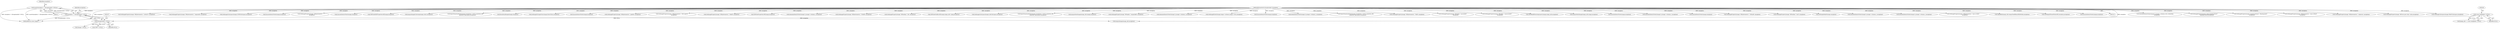 digraph "0_ImageMagick_6e48aa92ff4e6e95424300ecd52a9ea453c19c60@API" {
"1000183" [label="(Call,assert(exception != (ExceptionInfo *) NULL))"];
"1000184" [label="(Call,exception != (ExceptionInfo *) NULL)"];
"1000118" [label="(MethodParameterIn,ExceptionInfo *exception)"];
"1000186" [label="(Call,(ExceptionInfo *) NULL)"];
"1000159" [label="(Call,(const ImageInfo *) NULL)"];
"1002837" [label="(Call,QueueAuthenticPixels(image,0,y,image->columns,rows_remaining,\n            exception))"];
"1000161" [label="(Identifier,NULL)"];
"1001092" [label="(Call,SetImageProperty(image,\"jpeg:sampling-factor\",\n                 sampling_factor,exception))"];
"1000452" [label="(Call,SetImageProperty(image,\"quantum:format\",\"floating-point\",\n        exception))"];
"1000464" [label="(Call,SetImageProperty(image,\"tiff:photometric\",\"min-is-black\",\n          exception))"];
"1000564" [label="(Call,SetImageProperty(image,\"tiff:photometric\",\"unknown\",exception))"];
"1000192" [label="(Identifier,exception)"];
"1001621" [label="(Call,SetImageProperty(image,\"tiff:rows-per-strip\",value,exception))"];
"1000719" [label="(Call,SetImageColorspace(image,GRAYColorspace,exception))"];
"1000524" [label="(Call,SetImageProperty(image,\"tiff:photometric\",\"LOGLUV\",exception))"];
"1000544" [label="(Call,SetImageProperty(image,\"tiff:photometric\",\"separated\",exception))"];
"1000727" [label="(Call,SetImageColorspace(image,CMYKColorspace,exception))"];
"1000186" [label="(Call,(ExceptionInfo *) NULL)"];
"1000118" [label="(MethodParameterIn,ExceptionInfo *exception)"];
"1000184" [label="(Call,exception != (ExceptionInfo *) NULL)"];
"1001925" [label="(Call,SyncAuthenticPixels(image,exception))"];
"1000623" [label="(Call,GetImageProperty(image,\"tiff:photometric\",\n          exception))"];
"1002126" [label="(Call,SyncAuthenticPixels(image,exception))"];
"1000760" [label="(Call,TIFFGetEXIFProperties(tiff,image,exception))"];
"1001176" [label="(Call,AcquireImageColormap(image,colors,exception))"];
"1002115" [label="(Call,ImportQuantumPixels(image,(CacheView *) NULL,quantum_info,\n            quantum_type,pixels,exception))"];
"1003345" [label="(Call,DecodeLabImage(image,exception))"];
"1002746" [label="(Call,SetImageStorageClass(image,DirectClass,exception))"];
"1002685" [label="(Call,SyncAuthenticPixels(image,exception))"];
"1000484" [label="(Call,SetImageProperty(image,\"tiff:photometric\",\"palette\",exception))"];
"1000119" [label="(Block,)"];
"1000514" [label="(Call,SetImageProperty(image,\"tiff:photometric\",\"CIE Log2(L)\",\n          exception))"];
"1000534" [label="(Call,SetImageProperty(image,\"tiff:photometric\",\"MASK\",exception))"];
"1000746" [label="(Call,TIFFGetProperties(tiff,image,exception))"];
"1000159" [label="(Call,(const ImageInfo *) NULL)"];
"1002379" [label="(Call,QueueAuthenticPixels(image,0,y,image->columns,1,exception))"];
"1000217" [label="(Call,(Image *) NULL)"];
"1000157" [label="(Call,image_info != (const ImageInfo *) NULL)"];
"1000183" [label="(Call,assert(exception != (ExceptionInfo *) NULL))"];
"1000197" [label="(Call,AcquireImage(image_info,exception))"];
"1000554" [label="(Call,SetImageProperty(image,\"tiff:photometric\",\"YCBCR\",exception))"];
"1000687" [label="(Call,SetImageProperty(image,\"tiff:endian\",\"lsb\",exception))"];
"1000739" [label="(Call,TIFFGetProfiles(tiff,image,image_info->ping,exception))"];
"1000735" [label="(Call,SetImageColorspace(image,LabColorspace,exception))"];
"1002293" [label="(Call,ImportQuantumPixels(image,(CacheView *) NULL,quantum_info,\n              quantum_type,pixels,exception))"];
"1003410" [label="(Call,AcquireNextImage(image_info,image,exception))"];
"1001524" [label="(Call,SetImageProperty(image,\"tiff:alpha\",\"unspecified\",exception))"];
"1002560" [label="(Call,QueueAuthenticPixels(image,0,y,image->columns,1,exception))"];
"1001407" [label="(Call,SetImageExtent(image,image->columns,image->rows,exception))"];
"1002500" [label="(Call,SyncAuthenticPixels(image,exception))"];
"1002207" [label="(Call,GetAuthenticPixels(image,0,y,image->columns,1,exception))"];
"1001914" [label="(Call,ImportQuantumPixels(image,(CacheView *) NULL,quantum_info,\n            quantum_type,pixels,exception))"];
"1000494" [label="(Call,SetImageProperty(image,\"tiff:photometric\",\"RGB\",exception))"];
"1000245" [label="(Call,(TIFF *) NULL)"];
"1001575" [label="(Call,SetImageProperty(image,\"tiff:alpha\",\"associated\",\n                  exception))"];
"1001589" [label="(Call,SetImageProperty(image,\"tiff:alpha\",\"unassociated\",\n                  exception))"];
"1003457" [label="(Call,TIFFReadPhotoshopLayers(image,image_info,exception))"];
"1000312" [label="(Call,AcquireNextImage(image_info,image,exception))"];
"1002304" [label="(Call,SyncAuthenticPixels(image,exception))"];
"1001896" [label="(Call,QueueAuthenticPixels(image,0,y,image->columns,1,exception))"];
"1003059" [label="(Call,SyncAuthenticPixels(image,exception))"];
"1000504" [label="(Call,SetImageProperty(image,\"tiff:photometric\",\"CIELAB\",exception))"];
"1000701" [label="(Call,SetImageProperty(image,\"tiff:endian\",\"msb\",exception))"];
"1001373" [label="(Call,GetImageDepth(image,exception))"];
"1003487" [label="(MethodReturn,static Image *)"];
"1002097" [label="(Call,QueueAuthenticPixels(image,0,y,image->columns,1,exception))"];
"1003202" [label="(Call,QueueAuthenticPixels(image,0,y,image->columns,1,exception))"];
"1000474" [label="(Call,SetImageProperty(image,\"tiff:photometric\",\"min-is-white\",\n          exception))"];
"1000188" [label="(Identifier,NULL)"];
"1000202" [label="(Call,OpenBlob(image_info,image,ReadBinaryBlobMode,exception))"];
"1000222" [label="(Call,SetMagickThreadValue(tiff_exception,exception))"];
"1000185" [label="(Identifier,exception)"];
"1003292" [label="(Call,SyncAuthenticPixels(image,exception))"];
"1000183" -> "1000119"  [label="AST: "];
"1000183" -> "1000184"  [label="CFG: "];
"1000184" -> "1000183"  [label="AST: "];
"1000192" -> "1000183"  [label="CFG: "];
"1000183" -> "1003487"  [label="DDG: exception != (ExceptionInfo *) NULL"];
"1000183" -> "1003487"  [label="DDG: assert(exception != (ExceptionInfo *) NULL)"];
"1000184" -> "1000183"  [label="DDG: exception"];
"1000184" -> "1000183"  [label="DDG: (ExceptionInfo *) NULL"];
"1000184" -> "1000186"  [label="CFG: "];
"1000185" -> "1000184"  [label="AST: "];
"1000186" -> "1000184"  [label="AST: "];
"1000184" -> "1003487"  [label="DDG: (ExceptionInfo *) NULL"];
"1000118" -> "1000184"  [label="DDG: exception"];
"1000186" -> "1000184"  [label="DDG: NULL"];
"1000184" -> "1000197"  [label="DDG: exception"];
"1000118" -> "1000116"  [label="AST: "];
"1000118" -> "1003487"  [label="DDG: exception"];
"1000118" -> "1000197"  [label="DDG: exception"];
"1000118" -> "1000202"  [label="DDG: exception"];
"1000118" -> "1000222"  [label="DDG: exception"];
"1000118" -> "1000312"  [label="DDG: exception"];
"1000118" -> "1000452"  [label="DDG: exception"];
"1000118" -> "1000464"  [label="DDG: exception"];
"1000118" -> "1000474"  [label="DDG: exception"];
"1000118" -> "1000484"  [label="DDG: exception"];
"1000118" -> "1000494"  [label="DDG: exception"];
"1000118" -> "1000504"  [label="DDG: exception"];
"1000118" -> "1000514"  [label="DDG: exception"];
"1000118" -> "1000524"  [label="DDG: exception"];
"1000118" -> "1000534"  [label="DDG: exception"];
"1000118" -> "1000544"  [label="DDG: exception"];
"1000118" -> "1000554"  [label="DDG: exception"];
"1000118" -> "1000564"  [label="DDG: exception"];
"1000118" -> "1000623"  [label="DDG: exception"];
"1000118" -> "1000687"  [label="DDG: exception"];
"1000118" -> "1000701"  [label="DDG: exception"];
"1000118" -> "1000719"  [label="DDG: exception"];
"1000118" -> "1000727"  [label="DDG: exception"];
"1000118" -> "1000735"  [label="DDG: exception"];
"1000118" -> "1000739"  [label="DDG: exception"];
"1000118" -> "1000746"  [label="DDG: exception"];
"1000118" -> "1000760"  [label="DDG: exception"];
"1000118" -> "1001092"  [label="DDG: exception"];
"1000118" -> "1001176"  [label="DDG: exception"];
"1000118" -> "1001373"  [label="DDG: exception"];
"1000118" -> "1001407"  [label="DDG: exception"];
"1000118" -> "1001524"  [label="DDG: exception"];
"1000118" -> "1001575"  [label="DDG: exception"];
"1000118" -> "1001589"  [label="DDG: exception"];
"1000118" -> "1001621"  [label="DDG: exception"];
"1000118" -> "1001896"  [label="DDG: exception"];
"1000118" -> "1001914"  [label="DDG: exception"];
"1000118" -> "1001925"  [label="DDG: exception"];
"1000118" -> "1002097"  [label="DDG: exception"];
"1000118" -> "1002115"  [label="DDG: exception"];
"1000118" -> "1002126"  [label="DDG: exception"];
"1000118" -> "1002207"  [label="DDG: exception"];
"1000118" -> "1002293"  [label="DDG: exception"];
"1000118" -> "1002304"  [label="DDG: exception"];
"1000118" -> "1002379"  [label="DDG: exception"];
"1000118" -> "1002500"  [label="DDG: exception"];
"1000118" -> "1002560"  [label="DDG: exception"];
"1000118" -> "1002685"  [label="DDG: exception"];
"1000118" -> "1002746"  [label="DDG: exception"];
"1000118" -> "1002837"  [label="DDG: exception"];
"1000118" -> "1003059"  [label="DDG: exception"];
"1000118" -> "1003202"  [label="DDG: exception"];
"1000118" -> "1003292"  [label="DDG: exception"];
"1000118" -> "1003345"  [label="DDG: exception"];
"1000118" -> "1003410"  [label="DDG: exception"];
"1000118" -> "1003457"  [label="DDG: exception"];
"1000186" -> "1000188"  [label="CFG: "];
"1000187" -> "1000186"  [label="AST: "];
"1000188" -> "1000186"  [label="AST: "];
"1000159" -> "1000186"  [label="DDG: NULL"];
"1000186" -> "1000217"  [label="DDG: NULL"];
"1000186" -> "1000245"  [label="DDG: NULL"];
"1000159" -> "1000157"  [label="AST: "];
"1000159" -> "1000161"  [label="CFG: "];
"1000160" -> "1000159"  [label="AST: "];
"1000161" -> "1000159"  [label="AST: "];
"1000157" -> "1000159"  [label="CFG: "];
"1000159" -> "1000157"  [label="DDG: NULL"];
}
